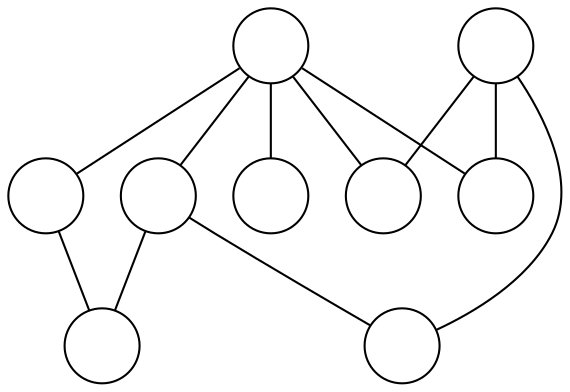 graph G {
  node[label="", shape=circle]
  0;
  1;
  2;
  3;
  4;
  5;
  6;
  7;
  8;
  5 -- 0;
  6 -- 0;
  6 -- 1;
  7 -- 1;
  7 -- 2;
  7 -- 3;
  8 -- 2;
  8 -- 3;
  8 -- 4;
  8 -- 5;
  8 -- 6;
}
